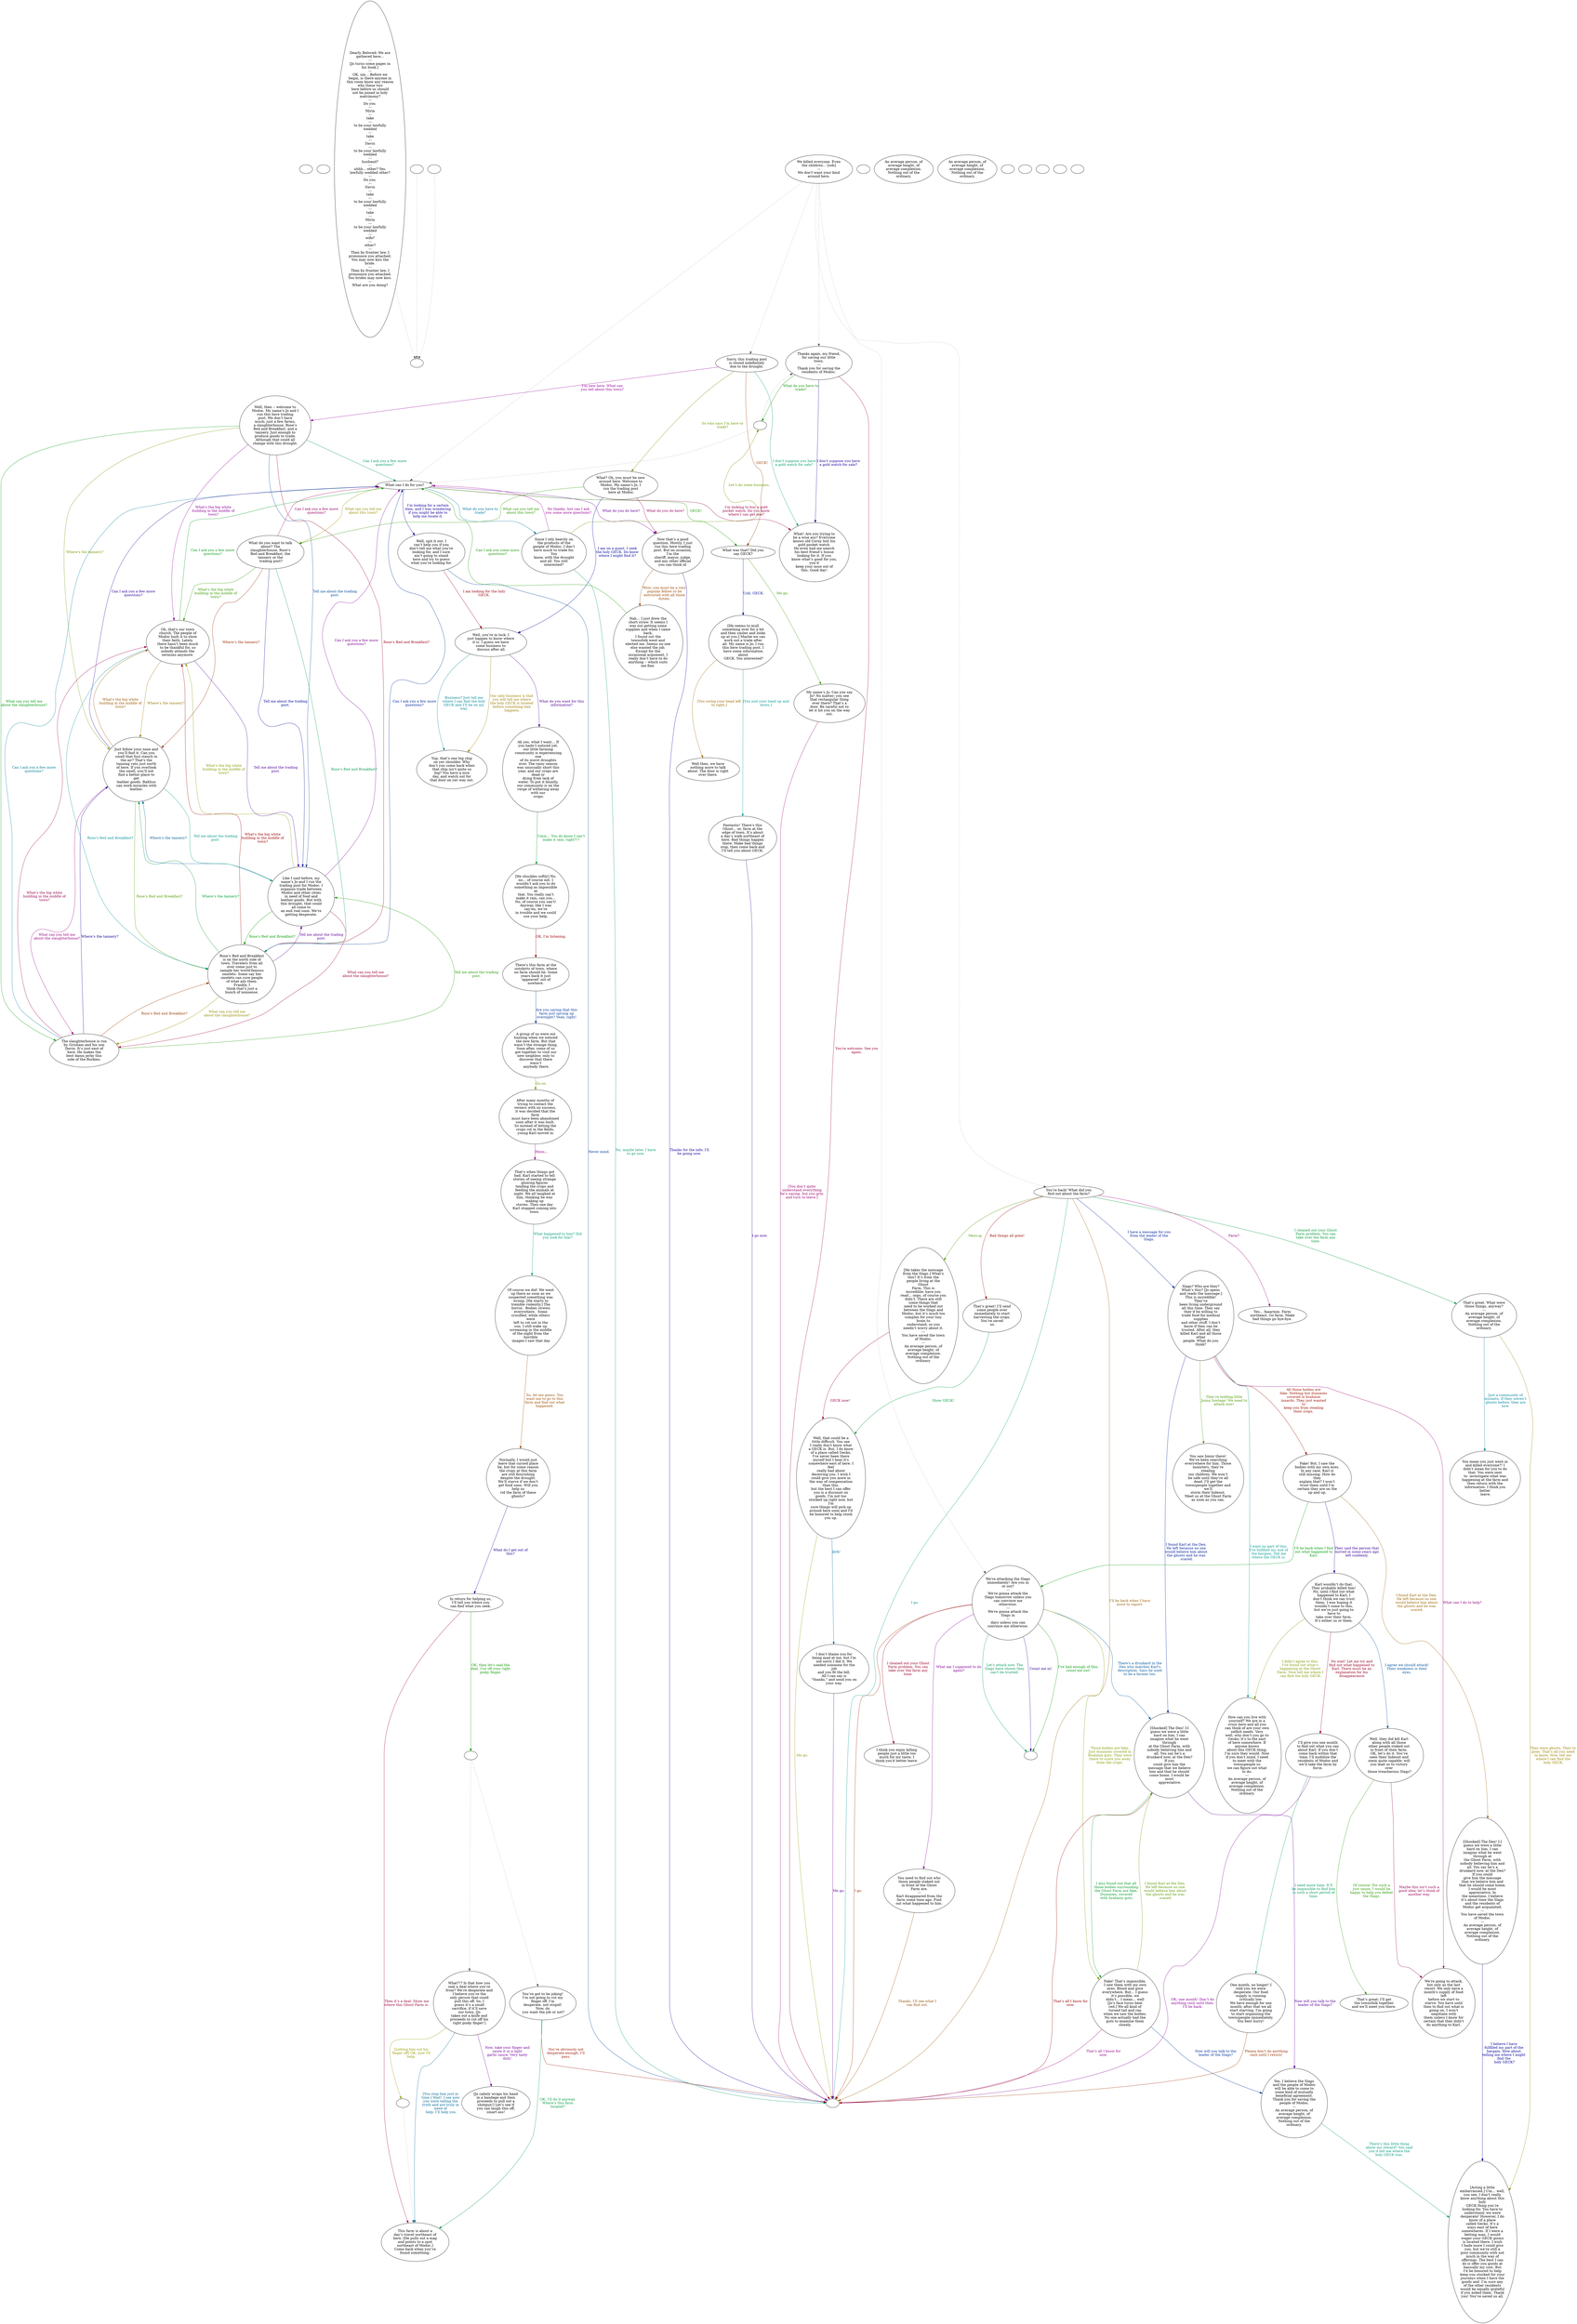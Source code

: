 digraph mcJo {
  "checkPartyMembersNearDoor" [style=filled       fillcolor="#FFFFFF"       color="#000000"]
  "checkPartyMembersNearDoor" [label=""]
  "start" [style=filled       fillcolor="#FFFFFF"       color="#000000"]
  "start" [label=""]
  "critter_p_proc" [style=filled       fillcolor="#FFFFFF"       color="#000000"]
  "critter_p_proc" -> "Node998" [style=dotted color="#555555"]
  "critter_p_proc" [label="Dearly Beloved: We are\ngathered here...\n---\n[Jo turns some pages in\nhis book.]\n---\nOK, um... Before we\nbegin, is there anyone in\nthis room know any reason\nwhy these two\nhere before us should\nnot be joined in holy\nmatrimony?\n---\nDo you \n---\nMiria\n---\n take \n---\nto be your lawfully\nwedded\n---\n take \n---\nDavin\n---\nto be your lawfully\nwedded\n---\nhusband?\n---\nuhhh... other? Yes,\nlawfully wedded other?\n---\nDo you \n---\nDavin\n---\n take \n---\nto be your lawfully\nwedded\n---\n take \n---\nMiria\n---\nto be your lawfully\nwedded\n---\nwife?\n---\nother?\n---\nThen by frontier law, I\npronounce you attached.\nYou may now kiss the\nbride.\n---\nThen by frontier law, I\npronounce you attached.\nYou brides may now kiss.\n---\nWhat are you doing?"]
  "pickup_p_proc" [style=filled       fillcolor="#FFFFFF"       color="#000000"]
  "pickup_p_proc" -> "Node998" [style=dotted color="#555555"]
  "pickup_p_proc" [label=""]
  "talk_p_proc" [style=filled       fillcolor="#FFFFFF"       color="#000000"]
  "talk_p_proc" -> "Node090" [style=dotted color="#555555"]
  "talk_p_proc" -> "Node003" [style=dotted color="#555555"]
  "talk_p_proc" -> "Node000" [style=dotted color="#555555"]
  "talk_p_proc" -> "Node002" [style=dotted color="#555555"]
  "talk_p_proc" -> "Node001" [style=dotted color="#555555"]
  "talk_p_proc" [label="We killed everyone. Even\nthe children… [sob]\n---\nWe don't want your kind\naround here."]
  "destroy_p_proc" [style=filled       fillcolor="#FFFFFF"       color="#000000"]
  "destroy_p_proc" [label=""]
  "look_at_p_proc" [style=filled       fillcolor="#FFFFFF"       color="#000000"]
  "look_at_p_proc" [label="An average person, of\naverage height, of\naverage complexion.\nNothing out of the\nordinary."]
  "description_p_proc" [style=filled       fillcolor="#FFFFFF"       color="#000000"]
  "description_p_proc" [label="An average person, of\naverage height, of\naverage complexion.\nNothing out of the\nordinary."]
  "use_skill_on_p_proc" [style=filled       fillcolor="#FFFFFF"       color="#000000"]
  "use_skill_on_p_proc" [label=""]
  "damage_p_proc" [style=filled       fillcolor="#FFFFFF"       color="#000000"]
  "damage_p_proc" -> "Node998" [style=dotted color="#555555"]
  "damage_p_proc" [label=""]
  "map_enter_p_proc" [style=filled       fillcolor="#FFFFFF"       color="#000000"]
  "map_enter_p_proc" [label=""]
  "map_update_p_proc" [style=filled       fillcolor="#FFFFFF"       color="#000000"]
  "map_update_p_proc" [label=""]
  "timed_event_p_proc" [style=filled       fillcolor="#FFFFFF"       color="#000000"]
  "timed_event_p_proc" [label=""]
  "Node000" [style=filled       fillcolor="#FFFFFF"       color="#000000"]
  "Node000" [label="Sorry, this trading post\nis closed indefinitely\ndue to the drought."]
  "Node000" -> "Node010" [label="So who says I’m here to\ntrade?" color="#6D9900" fontcolor="#6D9900"]
  "Node000" -> "Node040" [label="I’m new here. What can\nyou tell about this town?" color="#980099" fontcolor="#980099"]
  "Node000" -> "Node060" [label="I don’t suppose you have\na gold watch for sale?" color="#00996B" fontcolor="#00996B"]
  "Node000" -> "Node030" [label="GECK!" color="#993F00" fontcolor="#993F00"]
  "Node001" [style=filled       fillcolor="#FFFFFF"       color="#000000"]
  "Node001" [label="What can I do for you?"]
  "Node001" -> "Node050" [label="I’m looking for a certain\nitem, and I was wondering\nif you might be able to\nhelp me locate it." color="#120099" fontcolor="#120099"]
  "Node001" -> "Node030" [label="GECK!" color="#1B9900" fontcolor="#1B9900"]
  "Node001" -> "Node060" [label="I’m looking to buy a gold\npocket watch. Do you know\nwhere I can get one?" color="#990047" fontcolor="#990047"]
  "Node001" -> "Node051" [label="What do you have to\ntrade?" color="#007499" fontcolor="#007499"]
  "Node001" -> "Node045" [label="What can you tell me\nabout this town?" color="#999100" fontcolor="#999100"]
  "Node001" -> "Node052" [label="What do you do here?" color="#650099" fontcolor="#650099"]
  "Node002" [style=filled       fillcolor="#FFFFFF"       color="#000000"]
  "Node002" [label="You’re back! What did you\nfind out about the farm?"]
  "Node002" -> "Node081" [label="I cleaned out your Ghost\nFarm problem. You can\ntake over the farm any\ntime." color="#009938" fontcolor="#009938"]
  "Node002" -> "Node065" [label="Bad things all gone!" color="#990B00" fontcolor="#990B00"]
  "Node002" -> "Node070" [label="I have a message for you\nfrom the leader of the\nSlags." color="#002199" fontcolor="#002199"]
  "Node002" -> "Node061" [label="Mess-aj." color="#4E9900" fontcolor="#4E9900"]
  "Node002" -> "Node064" [label="Farm?" color="#99007A" fontcolor="#99007A"]
  "Node002" -> "Node999" [label="I go." color="#00998B" fontcolor="#00998B"]
  "Node002" -> "Node999" [label="I’ll be back when I have\nmore to report." color="#995E00" fontcolor="#995E00"]
  "Node003" [style=filled       fillcolor="#FFFFFF"       color="#000000"]
  "Node003" [label="We're attacking the Slags\nimmediately! Are you in\nor out?\n---\nWe're gonna attack the\nSlags tomorrow unless you\ncan convince me\notherwise.\n---\nWe're gonna attack the\nSlags in\n---\ndays unless you can\nconvince me otherwise."]
  "Node003" -> "Node991" [label="Count me in!" color="#320099" fontcolor="#320099"]
  "Node003" -> "Node991" [label="I've had enough of this,\ncount me out!" color="#009905" fontcolor="#009905"]
  "Node003" -> "Node085" [label="I cleaned out your Ghost\nFarm problem. You can\ntake over the farm any\ntime." color="#990028" fontcolor="#990028"]
  "Node003" -> "Node086" [label="There's a drunkard in the\nDen who matches Karl's\ndescription. Says he used\nto be a farmer too." color="#005499" fontcolor="#005499"]
  "Node003" -> "Node087" [label="Those bodies are fake.\nJust dummies covered in\nBrahmin guts. They were\nthere to scare you away\nfrom the crops." color="#819900" fontcolor="#819900"]
  "Node003" -> "Node089" [label="What am I supposed to do\nagain?" color="#840099" fontcolor="#840099"]
  "Node003" -> "Node991" [label="Let's attack now. The\nSlags have shown they\ncan't be trusted." color="#009958" fontcolor="#009958"]
  "Node003" -> "Node999" [label="I go." color="#992B00" fontcolor="#992B00"]
  "Node010" [style=filled       fillcolor="#FFFFFF"       color="#000000"]
  "Node010" [label="What? Oh, you must be new\naround here. Welcome to\nModoc. My name’s Jo, I\nrun the trading post\n here at Modoc."]
  "Node010" -> "Node011" [label="I am on a quest. I seek\nthe holy GECK. Do know\nwhere I might find it?" color="#000299" fontcolor="#000299"]
  "Node010" -> "Node045" [label="What can you tell me\nabout this town?" color="#2E9900" fontcolor="#2E9900"]
  "Node010" -> "Node052" [label="What do you do here?" color="#99005B" fontcolor="#99005B"]
  "Node011" [style=filled       fillcolor="#FFFFFF"       color="#000000"]
  "Node011" [label="Well, you’re in luck. I\njust happen to know where\nit is. I guess we have\nsome business to\n discuss after all."]
  "Node011" -> "Node035" [label="Business? Just tell me\nwhere I can find the holy\nGECK and I’ll be on my\nway." color="#008799" fontcolor="#008799"]
  "Node011" -> "Node035" [label="Our only business is that\nyou will tell me where\nthe holy GECK is located\nbefore something bad\n happens." color="#997E00" fontcolor="#997E00"]
  "Node011" -> "Node012" [label="What do you want for this\ninformation?" color="#510099" fontcolor="#510099"]
  "Node012" [style=filled       fillcolor="#FFFFFF"       color="#000000"]
  "Node012" [label="Ah yes, what I want… If\nyou hadn’t noticed yet,\nour little farming\ncommunity is experiencing\none\nof its worst droughts\never. The rainy season\nwas unusually short this\nyear, and our crops are\ndead or\ndying from lack of\nwater. To put it bluntly,\nour community is on the\nverge of withering away\nwith our\n crops."]
  "Node012" -> "Node013" [label="Umm… You do know I can’t\nmake it rain, right?!?" color="#009925" fontcolor="#009925"]
  "Node013" [style=filled       fillcolor="#FFFFFF"       color="#000000"]
  "Node013" [label="[He chuckles softly] No,\nno… of course not. I\nwouldn’t ask you to do\nsomething as impossible\nas\nthat. You really can’t\nmake it rain, can you…\nNo, of course you can’t!\nAnyway, like I was\nsay’en, we’re\nin trouble and we could\nuse your help."]
  "Node013" -> "Node014" [label="OK, I’m listening." color="#990008" fontcolor="#990008"]
  "Node014" [style=filled       fillcolor="#FFFFFF"       color="#000000"]
  "Node014" [label="There’s this farm at the\noutskirts of town, where\nno farm should be. Some\nyears back it just\n‘appeared’ out of\nnowhere."]
  "Node014" -> "Node015" [label="Are you saying that this\nfarm just sprung up\novernight? Yeah, right!" color="#003599" fontcolor="#003599"]
  "Node015" [style=filled       fillcolor="#FFFFFF"       color="#000000"]
  "Node015" [label="A group of us were out\nhunting when we noticed\nthe new farm. But that\nwasn’t the strange thing.\nSoon after, some of us\ngot together to visit our\nnew neighbor, only to\ndiscover that there\nwasn’t\n anybody there."]
  "Node015" -> "Node016" [label="Go on." color="#619900" fontcolor="#619900"]
  "Node016" [style=filled       fillcolor="#FFFFFF"       color="#000000"]
  "Node016" [label="After many months of\ntrying to contact the\nowners with no success,\nit was decided that the\nfarm\nmust have been abandoned\nsoon after it was built.\nSo instead of letting the\ncrops rot in the fields,\n young Karl moved in."]
  "Node016" -> "Node017" [label="Hmm… " color="#99008E" fontcolor="#99008E"]
  "Node017" [style=filled       fillcolor="#FFFFFF"       color="#000000"]
  "Node017" [label="That’s when things got\nbad. Karl started to tell\nstories of seeing strange\nglowing figures\ntending the crops and\nfeeding the animals at\nnight. We all laughed at\nhim, thinking he was\nmaking up\nstories. Then one day\nKarl stopped coming into\ntown."]
  "Node017" -> "Node018" [label="What happened to him? Did\nyou look for him?" color="#009977" fontcolor="#009977"]
  "Node018" [style=filled       fillcolor="#FFFFFF"       color="#000000"]
  "Node018" [label="Of course we did! We went\nup there as soon as we\nsuspected something was\nwrong. [He starts to\ntremble violently.] The\nhorror.  Bodies strewn\neverywhere.  Some\ncrucified, while others\nwere\nleft to rot out in the\nsun. I still wake up\nscreaming in the middle\nof the night from the\nhorrible\n images I saw that day."]
  "Node018" -> "Node019" [label="So, let me guess. You\nwant me to go to this\nfarm and find out what\nhappened." color="#994B00" fontcolor="#994B00"]
  "Node019" [style=filled       fillcolor="#FFFFFF"       color="#000000"]
  "Node019" [label="Normally, I would just\nleave that cursed place\nbe, but for some reason\nthe crops at this farm\nare still flourishing\ndespite the drought.\nWe’ll starve if we don’t\nget food soon. Will you\nhelp us\nrid the farm of these\nghosts?"]
  "Node019" -> "Node020" [label="What do I get out of\nthis?" color="#1E0099" fontcolor="#1E0099"]
  "Node020" [style=filled       fillcolor="#FFFFFF"       color="#000000"]
  "Node020" [label="In return for helping us,\nI’ll tell you where you\ncan find what you seek."]
  "Node020" -> "Node994" [label="OK, then let's seal the\ndeal. Cut off your right\npinky finger." color="#0F9900" fontcolor="#0F9900"]
  "Node020" -> "Node022" [label="Then it’s a deal. Show me\nwhere this Ghost Farm is." color="#99003B" fontcolor="#99003B"]
  "Node021" [style=filled       fillcolor="#FFFFFF"       color="#000000"]
  "Node021" [label="What?!? Is that how you\nseal a deal where you’re\nfrom? We’re desperate and\nI believe you’re the\nonly person that could\npull this off. So, I\nguess it’s a small\nsacrifice, if it’ll save\nour town. [Jo\ntakes out a knife and\nproceeds to cut off his\nright pinky finger!]"]
  "Node021" -> "Node022" [label="[You stop him just in\ntime.] Wait! I see now\nyou were telling the\ntruth and are truly in\nneed of\n help. I’ll help you." color="#006899" fontcolor="#006899"]
  "Node021" -> "Node992" [label="[Letting him cut his\nfinger off] OK, now I'll\nhelp." color="#959900" fontcolor="#959900"]
  "Node021" -> "Node023" [label="Now, take your finger and\nsaute it in a light\ngarlic sauce. Very tasty\ndish!" color="#710099" fontcolor="#710099"]
  "Node022" [style=filled       fillcolor="#FFFFFF"       color="#000000"]
  "Node022" [label="This farm is about a\nday’s travel northeast of\nhere. [He pulls out a map\nand points to a spot\nnortheast of Modoc.]\nCome back when you’ve\nfound something."]
  "Node023" [style=filled       fillcolor="#FFFFFF"       color="#000000"]
  "Node023" [label="[Jo calmly wraps his hand\nin a bandage and then\nproceeds to pull out a\nshotgun!] Let’s see if\nyou can laugh this off,\nsmart ass!"]
  "Node024" [style=filled       fillcolor="#FFFFFF"       color="#000000"]
  "Node024" [label="You’ve got to be joking!\nI’m not going to cut my\nfinger off. I’m\ndesperate, not stupid!\nNow, do\n you want the job or not?"]
  "Node024" -> "Node022" [label="OK, I’ll do it anyway.\nWhere’s this farm\nlocated?" color="#009944" fontcolor="#009944"]
  "Node024" -> "Node999" [label="You’re obviously not\ndesperate enough. I’ll\npass." color="#991800" fontcolor="#991800"]
  "Node030" [style=filled       fillcolor="#FFFFFF"       color="#000000"]
  "Node030" [label="What was that? Did you\nsay GECK?"]
  "Node030" -> "Node032" [label="Unh. GECK." color="#001599" fontcolor="#001599"]
  "Node030" -> "Node031" [label="Me go." color="#429900" fontcolor="#429900"]
  "Node031" [style=filled       fillcolor="#FFFFFF"       color="#000000"]
  "Node031" [label="My name’s Jo. Can you say\nJo? No matter; you see\nthat rectangular thing\nover there? That’s a\ndoor. Be careful not to\nlet it hit you on the way\nout."]
  "Node031" -> "Node999" [label="[You don’t quite\nunderstand everything\nhe’s saying, but you grin\nand turn to leave.]" color="#99006E" fontcolor="#99006E"]
  "Node032" [style=filled       fillcolor="#FFFFFF"       color="#000000"]
  "Node032" [label="[He seems to mull\nsomething over for a bit\nand then smiles and looks\nup at you.] Maybe we can\nwork out a trade after\nall. My name is Jo; I run\nthis here trading post. I\nhave some information\nabout\n GECK. You interested?"]
  "Node032" -> "Node033" [label="[You nod your head up and\ndown.]" color="#009997" fontcolor="#009997"]
  "Node032" -> "Node034" [label="[You swing your head left\nto right.]" color="#996A00" fontcolor="#996A00"]
  "Node033" [style=filled       fillcolor="#FFFFFF"       color="#000000"]
  "Node033" [label="Fantastic! There’s this\nGhost… er, farm at the\nedge of town. It’s about\na day’s walk northeast of\nhere. Bad things happen\nthere. Make bad things\nstop, then come back and\nI’ll tell you about GECK."]
  "Node033" -> "Node999" [label="I go now." color="#3E0099" fontcolor="#3E0099"]
  "Node034" [style=filled       fillcolor="#FFFFFF"       color="#000000"]
  "Node034" [label="Well then, we have\nnothing more to talk\nabout. The door is right\nover there."]
  "Node035" [style=filled       fillcolor="#FFFFFF"       color="#000000"]
  "Node035" [label="Yup, that’s one big chip\non yer shoulder. Why\ndon’t you come back when\nthat chip isn’t quite so\nbig? You have a nice\nday, and watch out for\nthat door on yer way out."]
  "Node040" [style=filled       fillcolor="#FFFFFF"       color="#000000"]
  "Node040" [label="Well, then -- welcome to\nModoc. My name’s Jo and I\nrun this here trading\npost. We don’t have\nmuch; just a few farms,\na slaughterhouse, Rose’s\nBed and Breakfast, and a\ntannery. Just enough to\nproduce goods to trade.\nAlthough that could all\nchange with this drought."]
  "Node040" -> "Node041" [label="What can you tell me\nabout the slaughterhouse?" color="#009911" fontcolor="#009911"]
  "Node040" -> "Node042" [label="Rose’s Bed and Breakfast?" color="#99001C" fontcolor="#99001C"]
  "Node040" -> "Node044" [label="Tell me about the trading\npost." color="#004899" fontcolor="#004899"]
  "Node040" -> "Node043" [label="Where’s the tannery?" color="#759900" fontcolor="#759900"]
  "Node040" -> "Node046" [label="What's the big white\nbuilding in the middle of\ntown?" color="#900099" fontcolor="#900099"]
  "Node040" -> "Node001" [label="Can I ask you a few more\nquestions?" color="#009964" fontcolor="#009964"]
  "Node041" [style=filled       fillcolor="#FFFFFF"       color="#000000"]
  "Node041" [label="The slaughterhouse is run\nby Grisham and his son\nDavin. It’s just east of\nhere. He makes the\nbest damn jerky this\nside of the Rockies."]
  "Node041" -> "Node042" [label="Rose’s Bed and Breakfast?" color="#993700" fontcolor="#993700"]
  "Node041" -> "Node043" [label="Where’s the tannery?" color="#0B0099" fontcolor="#0B0099"]
  "Node041" -> "Node044" [label="Tell me about the trading\npost." color="#229900" fontcolor="#229900"]
  "Node041" -> "Node046" [label="What's the big white\nbuilding in the middle of\ntown?" color="#99004F" fontcolor="#99004F"]
  "Node041" -> "Node001" [label="Can I ask you a few more\nquestions?" color="#007B99" fontcolor="#007B99"]
  "Node042" [style=filled       fillcolor="#FFFFFF"       color="#000000"]
  "Node042" [label="Rose’s Bed and Breakfast\nis on the north side of\ntown. Travelers from all\nover come just to\nsample her world-famous\nomelets. Some say her\nomelets can cure people\nof what ails them.\nFrankly, I\nthink that’s just a\nbunch of nonsense."]
  "Node042" -> "Node041" [label="What can you tell me\nabout the slaughterhouse?" color="#998A00" fontcolor="#998A00"]
  "Node042" -> "Node044" [label="Tell me about the trading\npost." color="#5D0099" fontcolor="#5D0099"]
  "Node042" -> "Node043" [label="Where’s the tannery?" color="#009931" fontcolor="#009931"]
  "Node042" -> "Node046" [label="What's the big white\nbuilding in the middle of\ntown?" color="#990400" fontcolor="#990400"]
  "Node042" -> "Node001" [label="Can I ask you a few more\nquestions?" color="#002999" fontcolor="#002999"]
  "Node043" [style=filled       fillcolor="#FFFFFF"       color="#000000"]
  "Node043" [label="Just follow your nose and\nyou’ll find it. Can you\nsmell that foul stench in\nthe air? That's the\ntanning vats just north\nof here. If you overlook\nthe smell, you’ll not\nfind a better place to\nget\nleather goods. Balthus\ncan work miracles with\nleather."]
  "Node043" -> "Node042" [label="Rose’s Bed and Breakfast?" color="#559900" fontcolor="#559900"]
  "Node043" -> "Node041" [label="What can you tell me\nabout the slaughterhouse?" color="#990082" fontcolor="#990082"]
  "Node043" -> "Node044" [label="Tell me about the trading\npost." color="#009983" fontcolor="#009983"]
  "Node043" -> "Node046" [label="What's the big white\nbuilding in the middle of\ntown?" color="#995700" fontcolor="#995700"]
  "Node043" -> "Node001" [label="Can I ask you a few more\nquestions?" color="#2A0099" fontcolor="#2A0099"]
  "Node044" [style=filled       fillcolor="#FFFFFF"       color="#000000"]
  "Node044" [label="Like I said before, my\nname’s Jo and I run the\ntrading post for Modoc. I\norganize trade between\nModoc and other cities\nin need of food and\nleather goods. But with\nthis drought, that could\nall come to\nan end real soon. We're\ngetting desperate."]
  "Node044" -> "Node042" [label="Rose’s Bed and Breakfast?" color="#039900" fontcolor="#039900"]
  "Node044" -> "Node041" [label="What can you tell me\nabout the slaughterhouse?" color="#99002F" fontcolor="#99002F"]
  "Node044" -> "Node043" [label="Where’s the tannery?" color="#005C99" fontcolor="#005C99"]
  "Node044" -> "Node046" [label="What's the big white\nbuilding in the middle of\ntown?" color="#889900" fontcolor="#889900"]
  "Node044" -> "Node001" [label="Can I ask you a few more\nquestions?" color="#7D0099" fontcolor="#7D0099"]
  "Node045" [style=filled       fillcolor="#FFFFFF"       color="#000000"]
  "Node045" [label="What do you want to talk\nabout? The\nslaughterhouse, Rose’s\nBed and Breakfast, the\ntannery or the\n trading post?"]
  "Node045" -> "Node042" [label="Rose’s Bed and Breakfast?" color="#009950" fontcolor="#009950"]
  "Node045" -> "Node043" [label="Where’s the tannery?" color="#992400" fontcolor="#992400"]
  "Node045" -> "Node044" [label="Tell me about the trading\npost." color="#000999" fontcolor="#000999"]
  "Node045" -> "Node046" [label="What's the big white\nbuilding in the middle of\ntown?" color="#369900" fontcolor="#369900"]
  "Node045" -> "Node001" [label="Can I ask you a few more\nquestions?" color="#990062" fontcolor="#990062"]
  "Node046" [style=filled       fillcolor="#FFFFFF"       color="#000000"]
  "Node046" [label="Oh, that's our town\nchurch. The people of\nModoc built it to show\ntheir faith. Lately,\nthere hasn't been much\nto be thankful for, so\nnobody attends the\nsermons anymore."]
  "Node046" -> "Node042" [label="Rose’s Bed and Breakfast?" color="#008F99" fontcolor="#008F99"]
  "Node046" -> "Node043" [label="Where’s the tannery?" color="#997600" fontcolor="#997600"]
  "Node046" -> "Node044" [label="Tell me about the trading\npost." color="#4A0099" fontcolor="#4A0099"]
  "Node046" -> "Node001" [label="Can I ask you a few more\nquestions?" color="#00991D" fontcolor="#00991D"]
  "Node050" [style=filled       fillcolor="#FFFFFF"       color="#000000"]
  "Node050" [label="Well, spit it out. I\ncan’t help you if you\ndon’t tell me what you’re\nlooking for, and I sure\nain’t going to stand\nhere and try to guess\nwhat you’re looking for."]
  "Node050" -> "Node011" [label="I am looking for the holy\nGECK." color="#990010" fontcolor="#990010"]
  "Node050" -> "Node999" [label="Never mind." color="#003C99" fontcolor="#003C99"]
  "Node051" [style=filled       fillcolor="#FFFFFF"       color="#000000"]
  "Node051" [label="Since I rely heavily on\nthe products of the\npeople of Modoc, I don’t\nhave much to trade for.\nYou\nknow, with the drought\nand all. You still\ninterested?"]
  "Node051" -> "Node996" [label="Let’s do some business." color="#699900" fontcolor="#699900"]
  "Node051" -> "Node001" [label="No thanks, but can I ask\nyou some more questions?" color="#990095" fontcolor="#990095"]
  "Node051" -> "Node999" [label="No, maybe later. I have\nto go now." color="#009970" fontcolor="#009970"]
  "Node052" [style=filled       fillcolor="#FFFFFF"       color="#000000"]
  "Node052" [label="Now that’s a good\nquestion. Mostly, I just\nrun this here trading\npost. But on occasion,\nI’m the\nsheriff, mayor, judge,\nand any other official\nyou can think of."]
  "Node052" -> "Node053" [label="Wow; you must be a very\npopular fellow to be\nentrusted with all those\nduties." color="#994300" fontcolor="#994300"]
  "Node052" -> "Node999" [label="Thanks for the info; I’ll\nbe going now." color="#170099" fontcolor="#170099"]
  "Node053" [style=filled       fillcolor="#FFFFFF"       color="#000000"]
  "Node053" [label="Nah… I just drew the\nshort straw. It seems I\nwas out getting some\nsupplies and when I came\nback,\nI found out the\ntownsfolk went and\nelected me. Seems no one\nelse wanted the job.\nExcept for the\noccasional argument, I\nreally don’t have to do\nanything -- which suits\nme fine."]
  "Node053" -> "Node001" [label="Can I ask you some more\nquestions?" color="#169900" fontcolor="#169900"]
  "Node060" [style=filled       fillcolor="#FFFFFF"       color="#000000"]
  "Node060" [label="What! Are you trying to\nbe a wise ass? Everyone\nknows old Corny lost his\ngold pocket watch.\nHe even had me search\nhis best friend’s house\nlooking for it. If you\nknow what’s good for you,\nyou’d\nkeep your nose out of\nthis. Good day!"]
  "Node061" [style=filled       fillcolor="#FFFFFF"       color="#000000"]
  "Node061" [label="[He takes the message\nfrom the Slags.] What’s\nthis? It’s from the\npeople living at the\nGhost\nFarm. This is\nincredible; have you\nread… oops, of course you\ndidn’t. There are still\nsome things that\nneed to be worked out\nbetween the Slags and\nModoc, but it’s much too\ncomplex for your tiny\nbrain to\nunderstand, so you\nneedn’t worry about it.\n---\nYou have saved the town\nof Modoc.\n---\nAn average person, of\naverage height, of\naverage complexion.\nNothing out of the\nordinary."]
  "Node061" -> "Node062" [label="GECK now!" color="#990043" fontcolor="#990043"]
  "Node062" [style=filled       fillcolor="#FFFFFF"       color="#000000"]
  "Node062" [label="Well, that could be a\nlittle difficult. You see\nI really don't know what\na GECK is. But, I do know\nof a place called Gecko,\nI've never been there\nmyself but I hear it's\nsomewhere east of here. I\nfeel\nreally bad about\ndeceiving you. I wish I\ncould give you more in\nthe way of compensation\nthan this,\nbut the best I can offer\nyou is a discount on\ngoods. I'm not too\nstocked up right now, but\nI'm\nsure things will pick up\naround here soon and I'd\nbe honored to help stock\nyou up."]
  "Node062" -> "Node063" [label="Jerk!" color="#006F99" fontcolor="#006F99"]
  "Node062" -> "Node999" [label="Me go." color="#999600" fontcolor="#999600"]
  "Node063" [style=filled       fillcolor="#FFFFFF"       color="#000000"]
  "Node063" [label="I don’t blame you for\nbeing mad at me, but I’m\nnot sorry I did it. We\nneeded someone for the\njob\nand you fit the bill.\nAll I can say is\n\"thanks,\" and send you on\nyour way."]
  "Node063" -> "Node999" [label="Me go." color="#690099" fontcolor="#690099"]
  "Node064" [style=filled       fillcolor="#FFFFFF"       color="#000000"]
  "Node064" [label="Yes… faaarmm. Farm\nnortheast. Go farm. Make\nbad things go bye-bye."]
  "Node065" [style=filled       fillcolor="#FFFFFF"       color="#000000"]
  "Node065" [label="That’s great! I’ll send\nsome people over\nimmediately to start\nharvesting the crops.\nYou’ve saved\n us."]
  "Node065" -> "Node062" [label="Show GECK!" color="#00993D" fontcolor="#00993D"]
  "Node070" [style=filled       fillcolor="#FFFFFF"       color="#000000"]
  "Node070" [label="Slags? Who are they?\nWhat’s this? [Jo opens\nand reads the message.]\nThis is incredible!\nThey’ve\nbeen living underground\nall this time. They say\nthey’d be willing to\ntrade food for medical\nsupplies\nand other stuff. I don’t\nknow if they can be\ntrusted. After all, they\nkilled Karl and all those\nother\npeople. What do you\nthink?"]
  "Node070" -> "Node071" [label="All those bodies are\nfake. Nothing but dummies\ncovered in brahmin\ninnards. They just wanted\nto\nkeep you from stealing\ntheir crops." color="#991000" fontcolor="#991000"]
  "Node070" -> "Node086" [label="I found Karl at the Den.\nHe left because no one\nwould believe him about\nthe ghosts and he was\n scared." color="#001D99" fontcolor="#001D99"]
  "Node070" -> "Node079" [label="They’re holding little\nJonny hostage! We need to\nattack now!" color="#499900" fontcolor="#499900"]
  "Node070" -> "Node083" [label="What can I do to help?" color="#990076" fontcolor="#990076"]
  "Node070" -> "Node080" [label="I want no part of this.\nI've fulfilled my end of\nthe bargain. Tell me\nwhere the GECK is." color="#009990" fontcolor="#009990"]
  "Node071" [style=filled       fillcolor="#FFFFFF"       color="#000000"]
  "Node071" [label="Fake! But, I saw the\nbodies with my own eyes.\nIn any case, Karl is\nstill missing. How do\nthey\nexplain that? I won’t\ntrust them until I’m\ncertain they are on the\nup and up."]
  "Node071" -> "Node075" [label="I found Karl at the Den.\nHe left because no one\nwould believe him about\nthe ghosts and he was\n scared." color="#996300" fontcolor="#996300"]
  "Node071" -> "Node072" [label="They said the person that\nmoved in some years ago\nleft suddenly." color="#360099" fontcolor="#360099"]
  "Node071" -> "Node003" [label="I'll be back when I find\nout what happened to\nKarl." color="#00990A" fontcolor="#00990A"]
  "Node072" [style=filled       fillcolor="#FFFFFF"       color="#000000"]
  "Node072" [label="Karl wouldn’t do that.\nThey probably killed him!\nNo, until I find out what\nhappened to Karl, I\ndon’t think we can trust\nthem. I was hoping it\nwouldn’t come to this,\nbut we’re just going to\nhave to\ntake over their farm.\nIt’s either us or them."]
  "Node072" -> "Node073" [label="No wait! Let me try and\nfind out what happened to\nKarl. There must be an\nexplanation for his\n disappearance." color="#990023" fontcolor="#990023"]
  "Node072" -> "Node077" [label="I agree we should attack!\nTheir weakness is their\neyes." color="#005099" fontcolor="#005099"]
  "Node072" -> "Node080" [label="I didn’t agree to this.\nI’ve found out what’s\nhappening at the Ghost\nFarm. Now tell me where I\n can find the holy GECK." color="#7C9900" fontcolor="#7C9900"]
  "Node073" [style=filled       fillcolor="#FFFFFF"       color="#000000"]
  "Node073" [label="I’ll give you one month\nto find out what you can\nabout Karl. If you don’t\ncome back within that\ntime, I’ll mobilize the\nresidents of Modoc and\nwe’ll take the farm by\nforce."]
  "Node073" -> "Node999" [label="OK, one month! Don’t do\nanything rash until then.\nI’ll be back." color="#890099" fontcolor="#890099"]
  "Node073" -> "Node074" [label="I need more time. It’ll\nbe impossible to find him\nin such a short period of\ntime." color="#00995C" fontcolor="#00995C"]
  "Node074" [style=filled       fillcolor="#FFFFFF"       color="#000000"]
  "Node074" [label="One month, no longer! I\ntold you we were\ndesperate. Our food\nsupply is running\ncritically low.\nWe have enough for one\nmonth; after that we all\nstart starving. I’m going\nto start organizing the\ntownspeople immediately.\nYou best hurry!"]
  "Node074" -> "Node999" [label="Please don’t do anything\nrash until I return!" color="#993000" fontcolor="#993000"]
  "Node075" [style=filled       fillcolor="#FFFFFF"       color="#000000"]
  "Node075" [label="[Shocked] The Den! I-I\nguess we were a little\nhard on him. I can\nimagine what he went\nthrough at\nthe Ghost Farm, with\nnobody believing him and\nall. You say he’s a\ndrunkard now, at the Den?\nIf you could\ngive him the message\nthat we believe him and\nthat he should come home,\nI would be most\nappreciative. In\nthe meantime, I believe\nit’s about time the Slags\nand the residents of\nModoc get acquainted.\n---\nYou have saved the town\nof Modoc.\n---\nAn average person, of\naverage height, of\naverage complexion.\nNothing out of the\nordinary."]
  "Node075" -> "Node076" [label="I believe I have\nfulfilled my part of the\nbargain. How about\ntelling me where I might\nfind the\n holy GECK?" color="#030099" fontcolor="#030099"]
  "Node076" [style=filled       fillcolor="#FFFFFF"       color="#000000"]
  "Node076" [label="[Acting a little\nembarrassed.] Um… well,\nyou see, I don’t really\nknow anything about this\nholy\nGECK thing you’re\nlooking for. You have to\nunderstand; we were\ndesperate! However, I do\nknow of a place\ncalled Gecko. It’s a\nways east of here\nsomewheres. If I were a\nbetting man, I would\nwager your GECK gizmo\nis located there. I wish\nI hade more I could give\nyou, but we're still a\npoor community with not\nmuch in the way of\nofferings. The best I can\ndo is offer you goods at\nbasically my cost. But\nI'd be honored to help\nkeep you stocked for your\njourneys when I have the\ngoods and  I’m sure any\nof the other residents\nwould be equally grateful\nif you asked them. Thank\nyou! You’ve saved us all."]
  "Node077" [style=filled       fillcolor="#FFFFFF"       color="#000000"]
  "Node077" [label="Well, they did kill Karl\nalong with all those\nother people staked out\nin front of their farm.\nOK, let’s do it. You’ve\nseen their hideout and\nseem quite capable; will\nyou lead us to victory\nover\n those treacherous Slags?"]
  "Node077" -> "Node078" [label="Of course! For such a\njust cause, I would be\nhappy to help you defeat\nthe Slags." color="#2A9900" fontcolor="#2A9900"]
  "Node077" -> "Node083" [label="Maybe this isn’t such a\ngood idea; let’s think of\nanother way." color="#990056" fontcolor="#990056"]
  "Node078" [style=filled       fillcolor="#FFFFFF"       color="#000000"]
  "Node078" [label="That’s great; I’ll get\nthe townsfolk together\nand we’ll meet you there."]
  "Node079" [style=filled       fillcolor="#FFFFFF"       color="#000000"]
  "Node079" [label="You saw Jonny there!\nWe’ve been searching\neverywhere for him. Those\nmonsters, they’re\nstealing\nour children. We won’t\nbe safe until they’re all\ndead. I’ll get the\ntownspeople together and\nwe’ll\nstorm their hideout.\nMeet us at the Ghost Farm\nas soon as you can."]
  "Node080" [style=filled       fillcolor="#FFFFFF"       color="#000000"]
  "Node080" [label="How can you live with\nyourself? We are in a\ncrisis here and all you\ncan think of are your own\nselfish needs. Very\nwell, why don’t you go to\nGecko; it’s to the east\nof here somewhere. If\nanyone knows\nabout this GECK thing,\nI’m sure they would. Now\nif you don’t mind, I need\nto meet with the\ntownspeople so\nwe can figure out what\nto do.\n---\nAn average person, of\naverage height, of\naverage complexion.\nNothing out of the\nordinary."]
  "Node081" [style=filled       fillcolor="#FFFFFF"       color="#000000"]
  "Node081" [label="That’s great. What were\nthose things, anyway?\n---\nAn average person, of\naverage height, of\naverage complexion.\nNothing out of the\nordinary."]
  "Node081" -> "Node082" [label="Just a community of\nmutants. If they weren’t\nghosts before, they are\nnow." color="#008399" fontcolor="#008399"]
  "Node081" -> "Node076" [label="They were ghosts. They’re\ngone. That’s all you need\nto know. Now, tell me\nwhere I can find the\n holy GECK." color="#998200" fontcolor="#998200"]
  "Node082" [style=filled       fillcolor="#FFFFFF"       color="#000000"]
  "Node082" [label="You mean you just went in\nand killed everyone?! I\ndidn’t mean for you to do\nthat. You were sent\nto  investigate what was\nhappening at the farm and\nthen return with the\ninformation. I think you\nbetter\n leave."]
  "Node083" [style=filled       fillcolor="#FFFFFF"       color="#000000"]
  "Node083" [label="We're going to attack,\nbut only as the last\nresort. We only have a\nmonth's supply of food\nleft\nbefore we start to\nstarve. You have until\nthen to find out what is\ngoing on. I won't\nnegotiate with\nthem unless I know for\ncertain that they didn't\ndo anything to Karl."]
  "Node085" [style=filled       fillcolor="#FFFFFF"       color="#000000"]
  "Node085" [label="I think you enjoy killing\npeople just a little too\nmuch for my taste. I\nthink you'd better leave."]
  "Node086" [style=filled       fillcolor="#FFFFFF"       color="#000000"]
  "Node086" [label="[Shocked] The Den! I-I\nguess we were a little\nhard on him. I can\nimagine what he went\nthrough\nat the Ghost Farm, with\nnobody believing him and\nall. You say he’s a\ndrunkard now, at the Den?\nIf you\ncould give him the\nmessage that we believe\nhim and that he should\ncome home, I would be\nmost\n appreciative."]
  "Node086" -> "Node088" [label="Now will you talk to the\nleader of the Slags?" color="#560099" fontcolor="#560099"]
  "Node086" -> "Node087" [label="I also found out that all\nthose bodies surrounding\nthe Ghost Farm are fake.\nDummies, covered\n with brahmin guts." color="#009929" fontcolor="#009929"]
  "Node086" -> "Node999" [label="That’s all I know for\nnow." color="#990003" fontcolor="#990003"]
  "Node087" [style=filled       fillcolor="#FFFFFF"       color="#000000"]
  "Node087" [label="Fake! That’s impossible,\nI saw them with my own\neyes. Blood and gore\neverywhere. But… I guess\nit’s possible, we\ndidn’t… I mean… well\n[Jo’s face turns beat\nred.] We all kind of\nturned tail and ran\nwhen we saw the bodies.\nNo one actually had the\nguts to examine them\nclosely."]
  "Node087" -> "Node088" [label="Now will you talk to the\nleader of the Slags?" color="#003099" fontcolor="#003099"]
  "Node087" -> "Node086" [label="I found Karl at the Den.\nHe left because no one\nwould believe him about\nthe ghosts and he was\n scared." color="#5D9900" fontcolor="#5D9900"]
  "Node087" -> "Node999" [label="That’s all I know for\nnow." color="#990089" fontcolor="#990089"]
  "Node088" [style=filled       fillcolor="#FFFFFF"       color="#000000"]
  "Node088" [label="Yes, I believe the Slags\nand the people of Modoc\nwill be able to come to\nsome kind of mutually\nbeneficial agreement.\nThank you for saving the\npeople of Modoc.\n---\nAn average person, of\naverage height, of\naverage complexion.\nNothing out of the\nordinary."]
  "Node088" -> "Node076" [label="There’s this little thing\nabout my reward? You said\nyou’d tell me where the\nholy GECK was." color="#00997C" fontcolor="#00997C"]
  "Node089" [style=filled       fillcolor="#FFFFFF"       color="#000000"]
  "Node089" [label="You need to find out who\nthose people staked out\nin front of the Ghost\nFarm are.\n---\nKarl disappeared from the\nfarm some time ago. Find\nout what happened to him."]
  "Node089" -> "Node999" [label="Thanks, I’ll see what I\ncan find out." color="#994F00" fontcolor="#994F00"]
  "Node090" [style=filled       fillcolor="#FFFFFF"       color="#000000"]
  "Node090" [label="Thanks again, my friend,\nfor saving our little\ntown.\n---\nThank you for saving the\nresidents of Modoc."]
  "Node090" -> "Node060" [label="I don’t suppose you have\na gold watch for sale?" color="#230099" fontcolor="#230099"]
  "Node090" -> "Node996" [label="What do you have to\ntrade?" color="#0A9900" fontcolor="#0A9900"]
  "Node090" -> "Node999" [label="You're welcome. See you\nagain." color="#990037" fontcolor="#990037"]
  "Node999" [style=filled       fillcolor="#FFFFFF"       color="#000000"]
  "Node999" [label=""]
  "Node998" [style=filled       fillcolor="#FFFFFF"       color="#000000"]
  "Node998" [label=""]
  "Node996" [style=filled       fillcolor="#FFFFFF"       color="#000000"]
  "Node996" -> "Node090" [style=dotted color="#555555"]
  "Node996" -> "Node001" [style=dotted color="#555555"]
  "Node996" [label=""]
  "combat_p_proc" [style=filled       fillcolor="#FFFFFF"       color="#000000"]
  "combat_p_proc" [label=""]
  "Node994" [style=filled       fillcolor="#FFFFFF"       color="#000000"]
  "Node994" -> "Node021" [style=dotted color="#555555"]
  "Node994" -> "Node024" [style=dotted color="#555555"]
  "Node994" [label=""]
  "Node992" [style=filled       fillcolor="#FFFFFF"       color="#000000"]
  "Node992" -> "Node022" [style=dotted color="#555555"]
  "Node992" [label=""]
  "Node991" [style=filled       fillcolor="#FFFFFF"       color="#000000"]
  "Node991" [label=""]
}